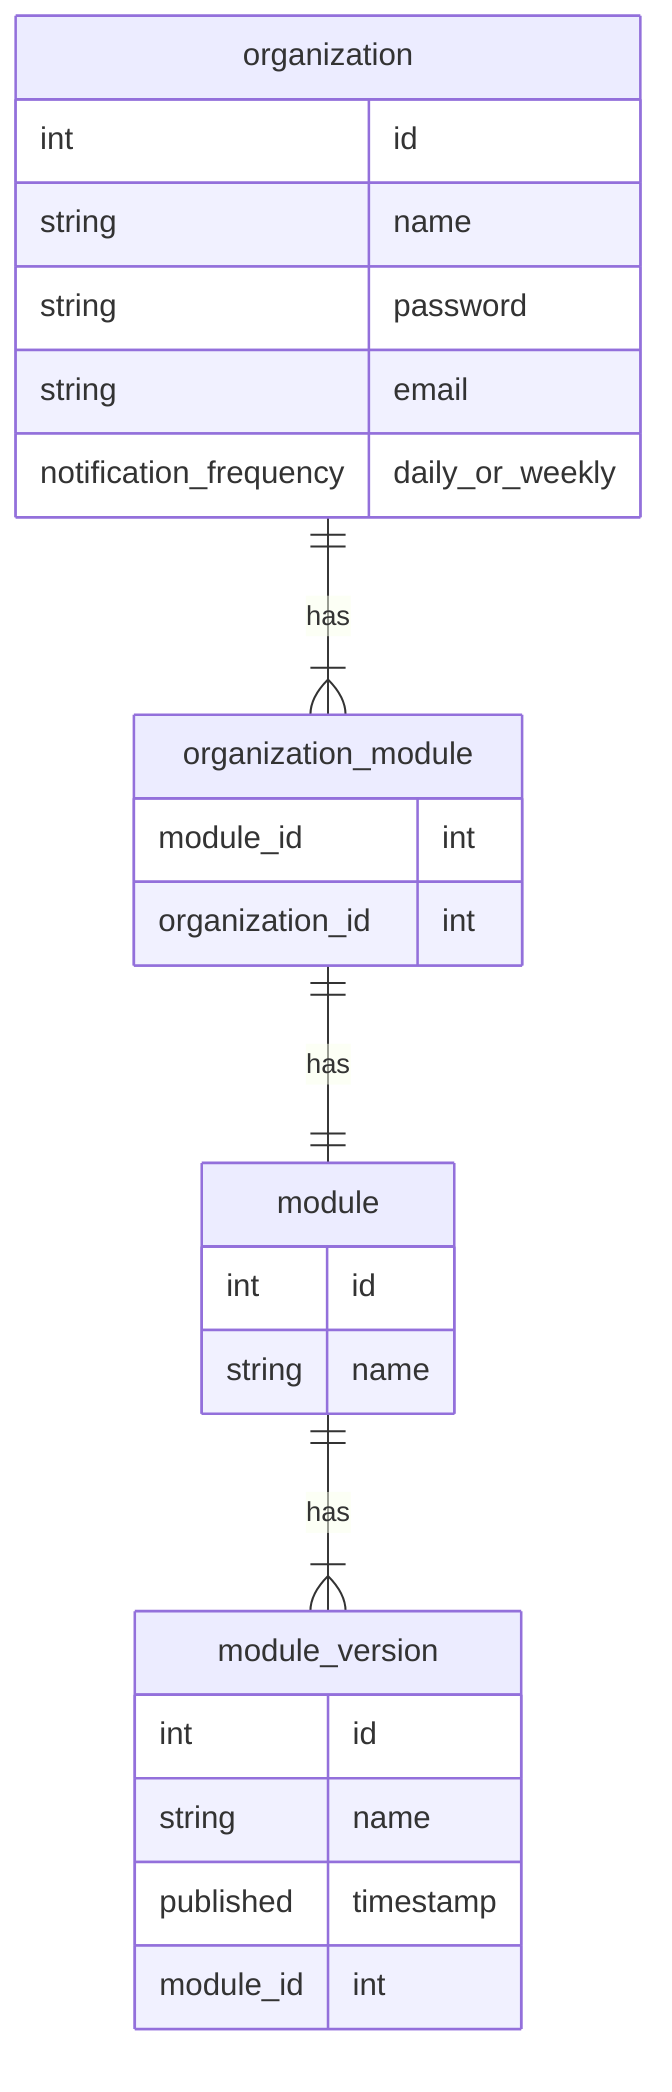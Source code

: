 erDiagram
    organization ||--|{ organization_module : has
    organization {
      int id
      string name
      string password
      string email
      notification_frequency daily_or_weekly
    }
    
    organization_module ||--|| module : has
    organization_module {
      module_id int
      organization_id int
    }

    module ||--|{ module_version : has
    module {
      int id
      string name
    }

    module_version {
      int id
      string name
      published timestamp
      module_id int
    }